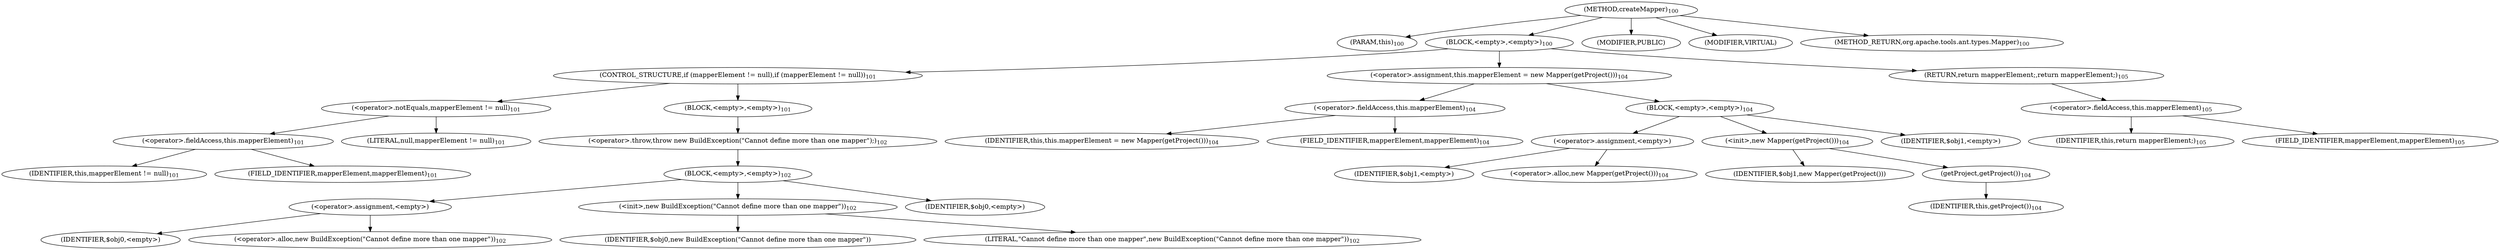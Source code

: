 digraph "createMapper" {  
"78" [label = <(METHOD,createMapper)<SUB>100</SUB>> ]
"6" [label = <(PARAM,this)<SUB>100</SUB>> ]
"79" [label = <(BLOCK,&lt;empty&gt;,&lt;empty&gt;)<SUB>100</SUB>> ]
"80" [label = <(CONTROL_STRUCTURE,if (mapperElement != null),if (mapperElement != null))<SUB>101</SUB>> ]
"81" [label = <(&lt;operator&gt;.notEquals,mapperElement != null)<SUB>101</SUB>> ]
"82" [label = <(&lt;operator&gt;.fieldAccess,this.mapperElement)<SUB>101</SUB>> ]
"83" [label = <(IDENTIFIER,this,mapperElement != null)<SUB>101</SUB>> ]
"84" [label = <(FIELD_IDENTIFIER,mapperElement,mapperElement)<SUB>101</SUB>> ]
"85" [label = <(LITERAL,null,mapperElement != null)<SUB>101</SUB>> ]
"86" [label = <(BLOCK,&lt;empty&gt;,&lt;empty&gt;)<SUB>101</SUB>> ]
"87" [label = <(&lt;operator&gt;.throw,throw new BuildException(&quot;Cannot define more than one mapper&quot;);)<SUB>102</SUB>> ]
"88" [label = <(BLOCK,&lt;empty&gt;,&lt;empty&gt;)<SUB>102</SUB>> ]
"89" [label = <(&lt;operator&gt;.assignment,&lt;empty&gt;)> ]
"90" [label = <(IDENTIFIER,$obj0,&lt;empty&gt;)> ]
"91" [label = <(&lt;operator&gt;.alloc,new BuildException(&quot;Cannot define more than one mapper&quot;))<SUB>102</SUB>> ]
"92" [label = <(&lt;init&gt;,new BuildException(&quot;Cannot define more than one mapper&quot;))<SUB>102</SUB>> ]
"93" [label = <(IDENTIFIER,$obj0,new BuildException(&quot;Cannot define more than one mapper&quot;))> ]
"94" [label = <(LITERAL,&quot;Cannot define more than one mapper&quot;,new BuildException(&quot;Cannot define more than one mapper&quot;))<SUB>102</SUB>> ]
"95" [label = <(IDENTIFIER,$obj0,&lt;empty&gt;)> ]
"96" [label = <(&lt;operator&gt;.assignment,this.mapperElement = new Mapper(getProject()))<SUB>104</SUB>> ]
"97" [label = <(&lt;operator&gt;.fieldAccess,this.mapperElement)<SUB>104</SUB>> ]
"98" [label = <(IDENTIFIER,this,this.mapperElement = new Mapper(getProject()))<SUB>104</SUB>> ]
"99" [label = <(FIELD_IDENTIFIER,mapperElement,mapperElement)<SUB>104</SUB>> ]
"100" [label = <(BLOCK,&lt;empty&gt;,&lt;empty&gt;)<SUB>104</SUB>> ]
"101" [label = <(&lt;operator&gt;.assignment,&lt;empty&gt;)> ]
"102" [label = <(IDENTIFIER,$obj1,&lt;empty&gt;)> ]
"103" [label = <(&lt;operator&gt;.alloc,new Mapper(getProject()))<SUB>104</SUB>> ]
"104" [label = <(&lt;init&gt;,new Mapper(getProject()))<SUB>104</SUB>> ]
"105" [label = <(IDENTIFIER,$obj1,new Mapper(getProject()))> ]
"106" [label = <(getProject,getProject())<SUB>104</SUB>> ]
"5" [label = <(IDENTIFIER,this,getProject())<SUB>104</SUB>> ]
"107" [label = <(IDENTIFIER,$obj1,&lt;empty&gt;)> ]
"108" [label = <(RETURN,return mapperElement;,return mapperElement;)<SUB>105</SUB>> ]
"109" [label = <(&lt;operator&gt;.fieldAccess,this.mapperElement)<SUB>105</SUB>> ]
"110" [label = <(IDENTIFIER,this,return mapperElement;)<SUB>105</SUB>> ]
"111" [label = <(FIELD_IDENTIFIER,mapperElement,mapperElement)<SUB>105</SUB>> ]
"112" [label = <(MODIFIER,PUBLIC)> ]
"113" [label = <(MODIFIER,VIRTUAL)> ]
"114" [label = <(METHOD_RETURN,org.apache.tools.ant.types.Mapper)<SUB>100</SUB>> ]
  "78" -> "6" 
  "78" -> "79" 
  "78" -> "112" 
  "78" -> "113" 
  "78" -> "114" 
  "79" -> "80" 
  "79" -> "96" 
  "79" -> "108" 
  "80" -> "81" 
  "80" -> "86" 
  "81" -> "82" 
  "81" -> "85" 
  "82" -> "83" 
  "82" -> "84" 
  "86" -> "87" 
  "87" -> "88" 
  "88" -> "89" 
  "88" -> "92" 
  "88" -> "95" 
  "89" -> "90" 
  "89" -> "91" 
  "92" -> "93" 
  "92" -> "94" 
  "96" -> "97" 
  "96" -> "100" 
  "97" -> "98" 
  "97" -> "99" 
  "100" -> "101" 
  "100" -> "104" 
  "100" -> "107" 
  "101" -> "102" 
  "101" -> "103" 
  "104" -> "105" 
  "104" -> "106" 
  "106" -> "5" 
  "108" -> "109" 
  "109" -> "110" 
  "109" -> "111" 
}
